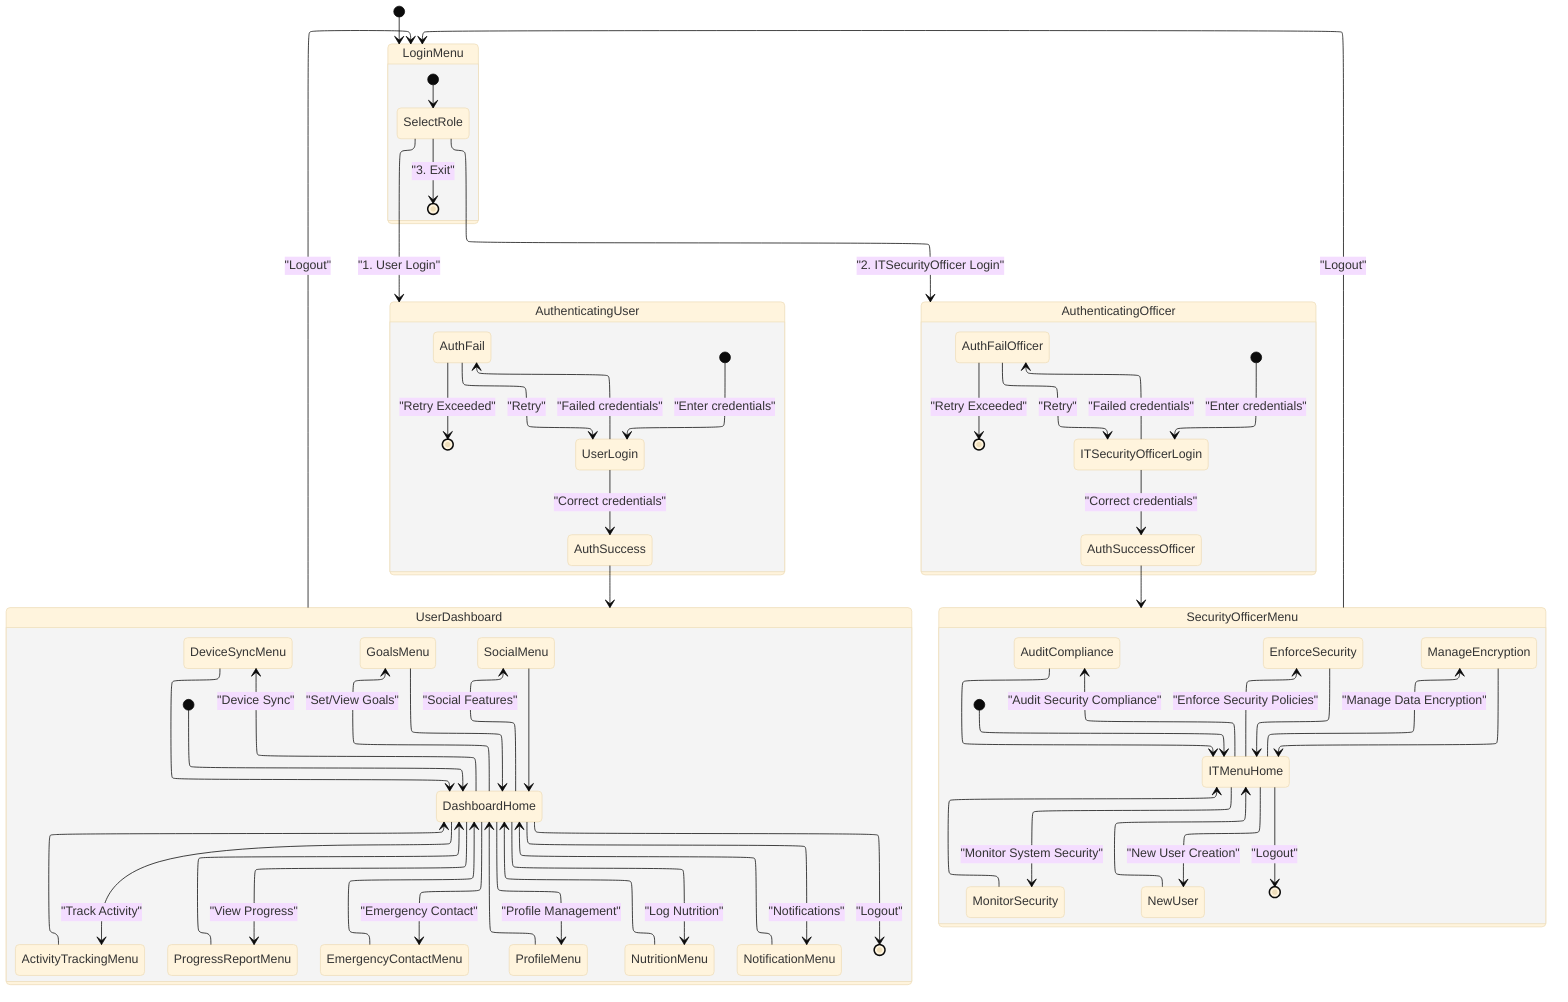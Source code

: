 ---
config:
  theme: base
  layout: elk
---
stateDiagram
  direction TB
  state LoginMenu {
    direction TB
    [*] --> SelectRole
    SelectRole --> [*]:"3. Exit"
  }
  state AuthenticatingUser {
    direction TB
    [*] --> UserLogin:"Enter credentials"
    UserLogin --> AuthSuccess:"Correct credentials"
    UserLogin --> AuthFail:"Failed credentials"
    AuthFail --> UserLogin:"Retry"
    AuthFail --> [*]:"Retry Exceeded"
  }
  state AuthenticatingOfficer {
    direction TB
    [*] --> ITSecurityOfficerLogin:"Enter credentials"
    ITSecurityOfficerLogin --> AuthSuccessOfficer:"Correct credentials"
    ITSecurityOfficerLogin --> AuthFailOfficer:"Failed credentials"
    AuthFailOfficer --> ITSecurityOfficerLogin:"Retry"
    AuthFailOfficer --> [*]:"Retry Exceeded"
  }
  state UserDashboard {
    direction TB
    [*] --> DashboardHome
    DashboardHome --> GoalsMenu:"Set/View Goals"
    DashboardHome --> ActivityTrackingMenu:"Track Activity"
    DashboardHome --> NutritionMenu:"Log Nutrition"
    DashboardHome --> SocialMenu:"Social Features"
    DashboardHome --> DeviceSyncMenu:"Device Sync"
    DashboardHome --> NotificationMenu:"Notifications"
    DashboardHome --> ProgressReportMenu:"View Progress"
    DashboardHome --> EmergencyContactMenu:"Emergency Contact"
    DashboardHome --> ProfileMenu:"Profile Management"
    DashboardHome --> [*]:"Logout"
    GoalsMenu --> DashboardHome
    ActivityTrackingMenu --> DashboardHome
    NutritionMenu --> DashboardHome
    SocialMenu --> DashboardHome
    DeviceSyncMenu --> DashboardHome
    NotificationMenu --> DashboardHome
    ProgressReportMenu --> DashboardHome
    EmergencyContactMenu --> DashboardHome
    ProfileMenu --> DashboardHome
  }
  state SecurityOfficerMenu {
    direction TB
    [*] --> ITMenuHome
    ITMenuHome --> EnforceSecurity:"Enforce Security Policies"
    ITMenuHome --> MonitorSecurity:"Monitor System Security"
    ITMenuHome --> ManageEncryption:"Manage Data Encryption"
    ITMenuHome --> AuditCompliance:"Audit Security Compliance"
    ITMenuHome --> NewUser:"New User Creation"
    ITMenuHome --> [*]:"Logout"
    EnforceSecurity --> ITMenuHome
    MonitorSecurity --> ITMenuHome
    ManageEncryption --> ITMenuHome
    AuditCompliance --> ITMenuHome
    NewUser --> ITMenuHome
  }
  [*] --> LoginMenu
  SelectRole --> AuthenticatingUser:"1. User Login"
  SelectRole --> AuthenticatingOfficer:"2. ITSecurityOfficer Login"
  AuthSuccess --> UserDashboard
  AuthSuccessOfficer --> SecurityOfficerMenu
  UserDashboard --> LoginMenu:"Logout"
  SecurityOfficerMenu --> LoginMenu:"Logout"